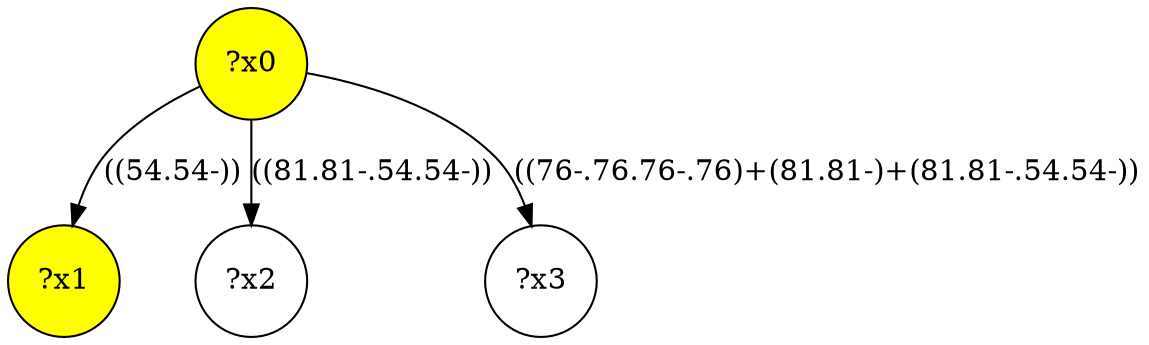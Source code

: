 digraph g {
	x0 [fillcolor="yellow", style="filled," shape=circle, label="?x0"];
	x1 [fillcolor="yellow", style="filled," shape=circle, label="?x1"];
	x0 -> x1 [label="((54.54-))"];
	x2 [shape=circle, label="?x2"];
	x0 -> x2 [label="((81.81-.54.54-))"];
	x3 [shape=circle, label="?x3"];
	x0 -> x3 [label="((76-.76.76-.76)+(81.81-)+(81.81-.54.54-))"];
}
